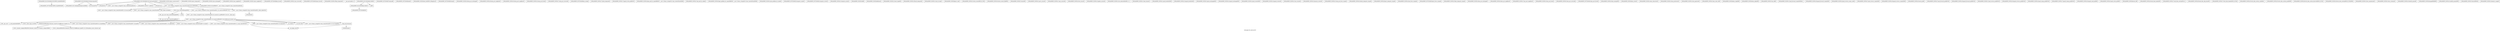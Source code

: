 digraph "Call graph: fix_wall_lj126.ll" {
	label="Call graph: fix_wall_lj126.ll";

	Node0x559fe99b5f40 [shape=record,label="{_ZN9LAMMPS_NS12FixWallLJ126C2EPNS_6LAMMPSEiPPc}"];
	Node0x559fe99b5f40 -> Node0x559fe994aba0;
	Node0x559fe994aba0 [shape=record,label="{_ZN9LAMMPS_NS7FixWallC2EPNS_6LAMMPSEiPPc}"];
	Node0x559fe994b4a0 [shape=record,label="{_ZN9LAMMPS_NS12FixWallLJ12610precomputeEi}"];
	Node0x559fe994b4a0 -> Node0x559fe9949e10;
	Node0x559fe994b4a0 -> Node0x559fe9948ce0;
	Node0x559fe9949e10 [shape=record,label="{_ZN9LAMMPS_NS11MathSpecialL6powintERKdi}"];
	Node0x559fe997dc10 [shape=record,label="{_ZN9LAMMPS_NS3Fix16post_constructorEv}"];
	Node0x559fe9948ce0 [shape=record,label="{llvm.fmuladd.f64}"];
	Node0x559fe99be0a0 [shape=record,label="{_ZN9LAMMPS_NS12FixWallLJ12613wall_particleEiid}"];
	Node0x559fe99be0a0 -> Node0x559fe9948ce0;
	Node0x559fe99be0a0 -> Node0x559fe995d4d0;
	Node0x559fe99be0a0 -> Node0x559fe995c950;
	Node0x559fe99be0a0 -> Node0x559fe9948b60;
	Node0x559fe99be0a0 -> Node0x559fe99aa420;
	Node0x559fe99be0a0 -> Node0x559fe9976c40;
	Node0x559fe99be0a0 -> Node0x559fe9973c50;
	Node0x559fe9989910 [shape=record,label="{_ZN9LAMMPS_NS3Fix14post_integrateEv}"];
	Node0x559fe998bb10 [shape=record,label="{_ZN9LAMMPS_NS3Fix12pre_exchangeEv}"];
	Node0x559fe998cb40 [shape=record,label="{_ZN9LAMMPS_NS3Fix12pre_neighborEv}"];
	Node0x559fe998daf0 [shape=record,label="{_ZN9LAMMPS_NS3Fix13post_neighborEv}"];
	Node0x559fe998ef90 [shape=record,label="{_ZN9LAMMPS_NS7FixWall9pre_forceEi}"];
	Node0x559fe998fcd0 [shape=record,label="{_ZN9LAMMPS_NS3Fix11pre_reverseEii}"];
	Node0x559fe9991f30 [shape=record,label="{_ZN9LAMMPS_NS7FixWall10post_forceEi}"];
	Node0x559fe9993e90 [shape=record,label="{_ZN9LAMMPS_NS3Fix15final_integrateEv}"];
	Node0x559fe9948b60 [shape=record,label="{_ZN9LAMMPS_NS3Fix7v_tallyEiid}"];
	Node0x559fe9973c50 [shape=record,label="{_ZN9LAMMPS_NS5Error3oneERKNSt7__cxx1112basic_stringIcSt11char_traitsIcESaIcEEEiS8_}"];
	Node0x559fe99aa420 [shape=record,label="{_ZNSaIcEC1Ev}"];
	Node0x559fe9976c40 [shape=record,label="{_ZNSt7__cxx1112basic_stringIcSt11char_traitsIcESaIcEEC2IS3_EEPKcRKS3_}"];
	Node0x559fe9976c40 -> Node0x559fe9960750;
	Node0x559fe9976c40 -> Node0x559fe997c070;
	Node0x559fe9976c40 -> Node0x559fe9969550;
	Node0x559fe9976c40 -> Node0x559fe996e830;
	Node0x559fe9976c40 -> Node0x559fe996f060;
	Node0x559fe9971a80 [shape=record,label="{__gxx_personality_v0}"];
	Node0x559fe995c950 [shape=record,label="{_ZNSt7__cxx1112basic_stringIcSt11char_traitsIcESaIcEED1Ev}"];
	Node0x559fe995d4d0 [shape=record,label="{_ZNSaIcED1Ev}"];
	Node0x559fe9977ae0 [shape=record,label="{_ZN9LAMMPS_NS12FixWallLJ126D2Ev}"];
	Node0x559fe9977ae0 -> Node0x559fe9978e60;
	Node0x559fe997ad20 [shape=record,label="{_ZN9LAMMPS_NS12FixWallLJ126D0Ev}"];
	Node0x559fe997ad20 -> Node0x559fe9977ae0;
	Node0x559fe997ad20 -> Node0x559fe997b4d0;
	Node0x559fe997c690 [shape=record,label="{_ZN9LAMMPS_NS7FixWall7setmaskEv}"];
	Node0x559fe997e880 [shape=record,label="{_ZN9LAMMPS_NS7FixWall4initEv}"];
	Node0x559fe997fc30 [shape=record,label="{_ZN9LAMMPS_NS3Fix9init_listEiPNS_9NeighListE}"];
	Node0x559fe9980900 [shape=record,label="{_ZN9LAMMPS_NS7FixWall5setupEi}"];
	Node0x559fe9981950 [shape=record,label="{_ZN9LAMMPS_NS3Fix18setup_pre_exchangeEv}"];
	Node0x559fe9982500 [shape=record,label="{_ZN9LAMMPS_NS3Fix18setup_pre_neighborEv}"];
	Node0x559fe9982ea0 [shape=record,label="{_ZN9LAMMPS_NS3Fix19setup_post_neighborEv}"];
	Node0x559fe9985310 [shape=record,label="{_ZN9LAMMPS_NS3Fix15setup_pre_forceEi}"];
	Node0x559fe9986120 [shape=record,label="{_ZN9LAMMPS_NS3Fix17setup_pre_reverseEii}"];
	Node0x559fe9986e30 [shape=record,label="{_ZN9LAMMPS_NS7FixWall9min_setupEi}"];
	Node0x559fe9988520 [shape=record,label="{_ZN9LAMMPS_NS3Fix17initial_integrateEi}"];
	Node0x559fe99c3190 [shape=record,label="{_ZN9LAMMPS_NS3Fix17unpack_write_gridEiPvPi}"];
	Node0x559fe99c3210 [shape=record,label="{_ZN9LAMMPS_NS3Fix16get_grid_by_nameERKNSt7__cxx1112basic_stringIcSt11char_traitsIcESaIcEEERi}"];
	Node0x559fe99c3290 [shape=record,label="{_ZN9LAMMPS_NS3Fix17get_grid_by_indexEi}"];
	Node0x559fe99c3310 [shape=record,label="{_ZN9LAMMPS_NS3Fix20get_griddata_by_nameEiRKNSt7__cxx1112basic_stringIcSt11char_traitsIcESaIcEEERi}"];
	Node0x559fe99c3390 [shape=record,label="{_ZN9LAMMPS_NS3Fix21get_griddata_by_indexEi}"];
	Node0x559fe99c3410 [shape=record,label="{_ZN9LAMMPS_NS7FixWall14compute_scalarEv}"];
	Node0x559fe99c3490 [shape=record,label="{_ZN9LAMMPS_NS7FixWall14compute_vectorEi}"];
	Node0x559fe99c3510 [shape=record,label="{_ZN9LAMMPS_NS3Fix13compute_arrayEii}"];
	Node0x559fe99c3590 [shape=record,label="{_ZN9LAMMPS_NS3Fix3dofEi}"];
	Node0x559fe99c3610 [shape=record,label="{_ZN9LAMMPS_NS3Fix6deformEi}"];
	Node0x559fe99c3690 [shape=record,label="{_ZN9LAMMPS_NS3Fix12reset_targetEd}"];
	Node0x559fe9994f00 [shape=record,label="{_ZN9LAMMPS_NS3Fix15fused_integrateEi}"];
	Node0x559fe9996630 [shape=record,label="{_ZN9LAMMPS_NS3Fix11end_of_stepEv}"];
	Node0x559fe9997a50 [shape=record,label="{_ZN9LAMMPS_NS3Fix8post_runEv}"];
	Node0x559fe9999dd0 [shape=record,label="{_ZN9LAMMPS_NS3Fix13write_restartEP8_IO_FILE}"];
	Node0x559fe99a31d0 [shape=record,label="{_ZN9LAMMPS_NS3Fix18write_restart_fileEPKc}"];
	Node0x559fe99a4220 [shape=record,label="{_ZN9LAMMPS_NS3Fix7restartEPc}"];
	Node0x559fe99a5010 [shape=record,label="{_ZN9LAMMPS_NS3Fix11grow_arraysEi}"];
	Node0x559fe99a6810 [shape=record,label="{_ZN9LAMMPS_NS3Fix11copy_arraysEiii}"];
	Node0x559fe99a8800 [shape=record,label="{_ZN9LAMMPS_NS3Fix10set_arraysEi}"];
	Node0x559fe9978d70 [shape=record,label="{_ZN9LAMMPS_NS3Fix13update_arraysEii}"];
	Node0x559fe99aae30 [shape=record,label="{_ZN9LAMMPS_NS3Fix12set_moleculeEiiiPdS1_S1_}"];
	Node0x559fe99ab430 [shape=record,label="{_ZN9LAMMPS_NS3Fix11clear_bonusEv}"];
	Node0x559fe99ac810 [shape=record,label="{_ZN9LAMMPS_NS3Fix11pack_borderEiPiPd}"];
	Node0x559fe99adb20 [shape=record,label="{_ZN9LAMMPS_NS3Fix13unpack_borderEiiPd}"];
	Node0x559fe99ae5a0 [shape=record,label="{_ZN9LAMMPS_NS3Fix13pack_exchangeEiPd}"];
	Node0x559fe99ae210 [shape=record,label="{_ZN9LAMMPS_NS3Fix15unpack_exchangeEiPd}"];
	Node0x559fe99b0090 [shape=record,label="{_ZN9LAMMPS_NS3Fix12pack_restartEiPd}"];
	Node0x559fe99addb0 [shape=record,label="{_ZN9LAMMPS_NS3Fix14unpack_restartEii}"];
	Node0x559fe99ae490 [shape=record,label="{_ZN9LAMMPS_NS3Fix12size_restartEi}"];
	Node0x559fe99af710 [shape=record,label="{_ZN9LAMMPS_NS3Fix15maxsize_restartEv}"];
	Node0x559fe99b2640 [shape=record,label="{_ZN9LAMMPS_NS3Fix21setup_pre_force_respaEii}"];
	Node0x559fe99b0360 [shape=record,label="{_ZN9LAMMPS_NS3Fix23initial_integrate_respaEiii}"];
	Node0x559fe99570f0 [shape=record,label="{_ZN9LAMMPS_NS3Fix20post_integrate_respaEii}"];
	Node0x559fe9948830 [shape=record,label="{_ZN9LAMMPS_NS3Fix15pre_force_respaEiii}"];
	Node0x559fe99513a0 [shape=record,label="{_ZN9LAMMPS_NS7FixWall16post_force_respaEiii}"];
	Node0x559fe99569f0 [shape=record,label="{_ZN9LAMMPS_NS3Fix21final_integrate_respaEii}"];
	Node0x559fe997d730 [shape=record,label="{_ZN9LAMMPS_NS3Fix16min_pre_exchangeEv}"];
	Node0x559fe9983430 [shape=record,label="{_ZN9LAMMPS_NS3Fix16min_pre_neighborEv}"];
	Node0x559fe9986ce0 [shape=record,label="{_ZN9LAMMPS_NS3Fix17min_post_neighborEv}"];
	Node0x559fe998e340 [shape=record,label="{_ZN9LAMMPS_NS3Fix13min_pre_forceEi}"];
	Node0x559fe998eb60 [shape=record,label="{_ZN9LAMMPS_NS3Fix15min_pre_reverseEii}"];
	Node0x559fe9990690 [shape=record,label="{_ZN9LAMMPS_NS7FixWall14min_post_forceEi}"];
	Node0x559fe9990f30 [shape=record,label="{_ZN9LAMMPS_NS3Fix10min_energyEPd}"];
	Node0x559fe9992490 [shape=record,label="{_ZN9LAMMPS_NS3Fix9min_storeEv}"];
	Node0x559fe99a2d50 [shape=record,label="{_ZN9LAMMPS_NS3Fix14min_clearstoreEv}"];
	Node0x559fe99a77d0 [shape=record,label="{_ZN9LAMMPS_NS3Fix13min_pushstoreEv}"];
	Node0x559fe99a9a80 [shape=record,label="{_ZN9LAMMPS_NS3Fix12min_popstoreEv}"];
	Node0x559fe99af450 [shape=record,label="{_ZN9LAMMPS_NS3Fix13min_reset_refEv}"];
	Node0x559fe99b0a60 [shape=record,label="{_ZN9LAMMPS_NS3Fix8min_stepEdPd}"];
	Node0x559fe99b11f0 [shape=record,label="{_ZN9LAMMPS_NS3Fix9max_alphaEPd}"];
	Node0x559fe996dab0 [shape=record,label="{_ZN9LAMMPS_NS3Fix7min_dofEv}"];
	Node0x559fe9971c10 [shape=record,label="{_ZN9LAMMPS_NS3Fix17pack_forward_commEiPiPdiS1_}"];
	Node0x559fe997ba30 [shape=record,label="{_ZN9LAMMPS_NS3Fix19unpack_forward_commEiiPd}"];
	Node0x559fe99b54f0 [shape=record,label="{_ZN9LAMMPS_NS3Fix22pack_reverse_comm_sizeEii}"];
	Node0x559fe9904330 [shape=record,label="{_ZN9LAMMPS_NS3Fix17pack_reverse_commEiiPd}"];
	Node0x559fe9957e50 [shape=record,label="{_ZN9LAMMPS_NS3Fix19unpack_reverse_commEiPiPd}"];
	Node0x559fe99b2b70 [shape=record,label="{_ZN9LAMMPS_NS3Fix10reset_gridEv}"];
	Node0x559fe99b1cb0 [shape=record,label="{_ZN9LAMMPS_NS3Fix17pack_forward_gridEiPviPi}"];
	Node0x559fe99b1d30 [shape=record,label="{_ZN9LAMMPS_NS3Fix19unpack_forward_gridEiPviPi}"];
	Node0x559fe99b2d10 [shape=record,label="{_ZN9LAMMPS_NS3Fix17pack_reverse_gridEiPviPi}"];
	Node0x559fe99c2f10 [shape=record,label="{_ZN9LAMMPS_NS3Fix19unpack_reverse_gridEiPviPi}"];
	Node0x559fe99c2f90 [shape=record,label="{_ZN9LAMMPS_NS3Fix15pack_remap_gridEiPviPi}"];
	Node0x559fe99c3010 [shape=record,label="{_ZN9LAMMPS_NS3Fix17unpack_remap_gridEiPviPi}"];
	Node0x559fe99c3090 [shape=record,label="{_ZN9LAMMPS_NS3Fix16unpack_read_gridEiPc}"];
	Node0x559fe99c3110 [shape=record,label="{_ZN9LAMMPS_NS3Fix15pack_write_gridEiPv}"];
	Node0x559fe99c3710 [shape=record,label="{_ZN9LAMMPS_NS3Fix8reset_dtEv}"];
	Node0x559fe99c3790 [shape=record,label="{_ZN9LAMMPS_NS3Fix16read_data_headerEPc}"];
	Node0x559fe99c3810 [shape=record,label="{_ZN9LAMMPS_NS3Fix17read_data_sectionEPciS1_i}"];
	Node0x559fe99c3890 [shape=record,label="{_ZN9LAMMPS_NS3Fix20read_data_skip_linesEPc}"];
	Node0x559fe99c3910 [shape=record,label="{_ZN9LAMMPS_NS3Fix17write_data_headerEP8_IO_FILEi}"];
	Node0x559fe99c3990 [shape=record,label="{_ZN9LAMMPS_NS3Fix23write_data_section_sizeEiRiS1_}"];
	Node0x559fe99c3a10 [shape=record,label="{_ZN9LAMMPS_NS3Fix23write_data_section_packEiPPd}"];
	Node0x559fe99c3a90 [shape=record,label="{_ZN9LAMMPS_NS3Fix26write_data_section_keywordEiP8_IO_FILE}"];
	Node0x559fe99c3b10 [shape=record,label="{_ZN9LAMMPS_NS3Fix18write_data_sectionEiP8_IO_FILEiPPdi}"];
	Node0x559fe99c3b90 [shape=record,label="{_ZN9LAMMPS_NS3Fix13zero_momentumEv}"];
	Node0x559fe99c3c10 [shape=record,label="{_ZN9LAMMPS_NS3Fix13zero_rotationEv}"];
	Node0x559fe99c3c90 [shape=record,label="{_ZN9LAMMPS_NS3Fix15rebuild_specialEv}"];
	Node0x559fe99c3d10 [shape=record,label="{_ZN9LAMMPS_NS3Fix5imageERPiRPPd}"];
	Node0x559fe99c3d90 [shape=record,label="{_ZN9LAMMPS_NS3Fix12modify_paramEiPPc}"];
	Node0x559fe99c5240 [shape=record,label="{_ZN9LAMMPS_NS3Fix7extractEPKcRi}"];
	Node0x559fe99c52c0 [shape=record,label="{_ZN9LAMMPS_NS3Fix12memory_usageEv}"];
	Node0x559fe9978e60 [shape=record,label="{_ZN9LAMMPS_NS7FixWallD2Ev}"];
	Node0x559fe997b4d0 [shape=record,label="{_ZdlPv}"];
	Node0x559fe9960750 [shape=record,label="{_ZNSt7__cxx1112basic_stringIcSt11char_traitsIcESaIcEE13_M_local_dataEv}"];
	Node0x559fe997c070 [shape=record,label="{_ZNSt7__cxx1112basic_stringIcSt11char_traitsIcESaIcEE12_Alloc_hiderC1EPcRKS3_}"];
	Node0x559fe996e830 [shape=record,label="{_ZNSt7__cxx1112basic_stringIcSt11char_traitsIcESaIcEE12_M_constructIPKcEEvT_S8_}"];
	Node0x559fe996e830 -> Node0x559fe99c5340;
	Node0x559fe9969550 [shape=record,label="{_ZNSt11char_traitsIcE6lengthEPKc}"];
	Node0x559fe9969550 -> Node0x559fe99c53c0;
	Node0x559fe9969550 -> Node0x559fe99c5440;
	Node0x559fe996f060 [shape=record,label="{_ZNSt7__cxx1112basic_stringIcSt11char_traitsIcESaIcEE12_Alloc_hiderD2Ev}"];
	Node0x559fe996f060 -> Node0x559fe99c54c0;
	Node0x559fe99c5340 [shape=record,label="{_ZNSt7__cxx1112basic_stringIcSt11char_traitsIcESaIcEE16_M_construct_auxIPKcEEvT_S8_St12__false_type}"];
	Node0x559fe99c5340 -> Node0x559fe99c5540;
	Node0x559fe99c5540 [shape=record,label="{_ZNSt7__cxx1112basic_stringIcSt11char_traitsIcESaIcEE12_M_constructIPKcEEvT_S8_St20forward_iterator_tag}"];
	Node0x559fe99c5540 -> Node0x559fe99c55c0;
	Node0x559fe99c5540 -> Node0x559fe99c5640;
	Node0x559fe99c5540 -> Node0x559fe99c56c0;
	Node0x559fe99c5540 -> Node0x559fe99c5740;
	Node0x559fe99c5540 -> Node0x559fe99c57c0;
	Node0x559fe99c5540 -> Node0x559fe99c5990;
	Node0x559fe99c5540 -> Node0x559fe99c5a10;
	Node0x559fe99c5540 -> Node0x559fe99c5a90;
	Node0x559fe99c5540 -> Node0x559fe99c5b10;
	Node0x559fe99c5540 -> Node0x559fe99c5b90;
	Node0x559fe99c5540 -> Node0x559fe99c5c10;
	Node0x559fe99c5540 -> Node0x559fe99c5c90;
	Node0x559fe99c5540 -> Node0x559fe99c5d10;
	Node0x559fe99c5540 -> Node0x559fe99c5d90;
	Node0x559fe99c55c0 [shape=record,label="{_ZN9__gnu_cxx17__is_null_pointerIKcEEbPT_}"];
	Node0x559fe99c5640 [shape=record,label="{_ZSt19__throw_logic_errorPKc}"];
	Node0x559fe99c56c0 [shape=record,label="{_ZSt8distanceIPKcENSt15iterator_traitsIT_E15difference_typeES3_S3_}"];
	Node0x559fe99c56c0 -> Node0x559fe99c5e10;
	Node0x559fe99c56c0 -> Node0x559fe99c5e90;
	Node0x559fe99c57c0 [shape=record,label="{_ZNSt7__cxx1112basic_stringIcSt11char_traitsIcESaIcEE7_M_dataEPc}"];
	Node0x559fe99c5740 [shape=record,label="{_ZNSt7__cxx1112basic_stringIcSt11char_traitsIcESaIcEE9_M_createERmm}"];
	Node0x559fe99c5990 [shape=record,label="{_ZNSt7__cxx1112basic_stringIcSt11char_traitsIcESaIcEE11_M_capacityEm}"];
	Node0x559fe99c5a90 [shape=record,label="{_ZNSt7__cxx1112basic_stringIcSt11char_traitsIcESaIcEE13_S_copy_charsEPcPKcS7_}"];
	Node0x559fe99c5a10 [shape=record,label="{_ZNKSt7__cxx1112basic_stringIcSt11char_traitsIcESaIcEE7_M_dataEv}"];
	Node0x559fe99c5b10 [shape=record,label="{__cxa_begin_catch}"];
	Node0x559fe99c5b90 [shape=record,label="{_ZNSt7__cxx1112basic_stringIcSt11char_traitsIcESaIcEE10_M_disposeEv}"];
	Node0x559fe99c5c10 [shape=record,label="{__cxa_rethrow}"];
	Node0x559fe99c5c90 [shape=record,label="{__cxa_end_catch}"];
	Node0x559fe99c5d90 [shape=record,label="{__clang_call_terminate}"];
	Node0x559fe99c5d90 -> Node0x559fe99c5b10;
	Node0x559fe99c5d90 -> Node0x559fe99c3e50;
	Node0x559fe99c3e50 [shape=record,label="{_ZSt9terminatev}"];
	Node0x559fe99c5d10 [shape=record,label="{_ZNSt7__cxx1112basic_stringIcSt11char_traitsIcESaIcEE13_M_set_lengthEm}"];
	Node0x559fe99c5e90 [shape=record,label="{_ZSt10__distanceIPKcENSt15iterator_traitsIT_E15difference_typeES3_S3_St26random_access_iterator_tag}"];
	Node0x559fe99c5e10 [shape=record,label="{_ZSt19__iterator_categoryIPKcENSt15iterator_traitsIT_E17iterator_categoryERKS3_}"];
	Node0x559fe99c53c0 [shape=record,label="{_ZN9__gnu_cxx11char_traitsIcE6lengthEPKc}"];
	Node0x559fe99c53c0 -> Node0x559fe99c3ed0;
	Node0x559fe99c5440 [shape=record,label="{strlen}"];
	Node0x559fe99c3ed0 [shape=record,label="{_ZN9__gnu_cxx11char_traitsIcE2eqERKcS3_}"];
	Node0x559fe99c54c0 [shape=record,label="{_ZNSaIcED2Ev}"];
}
